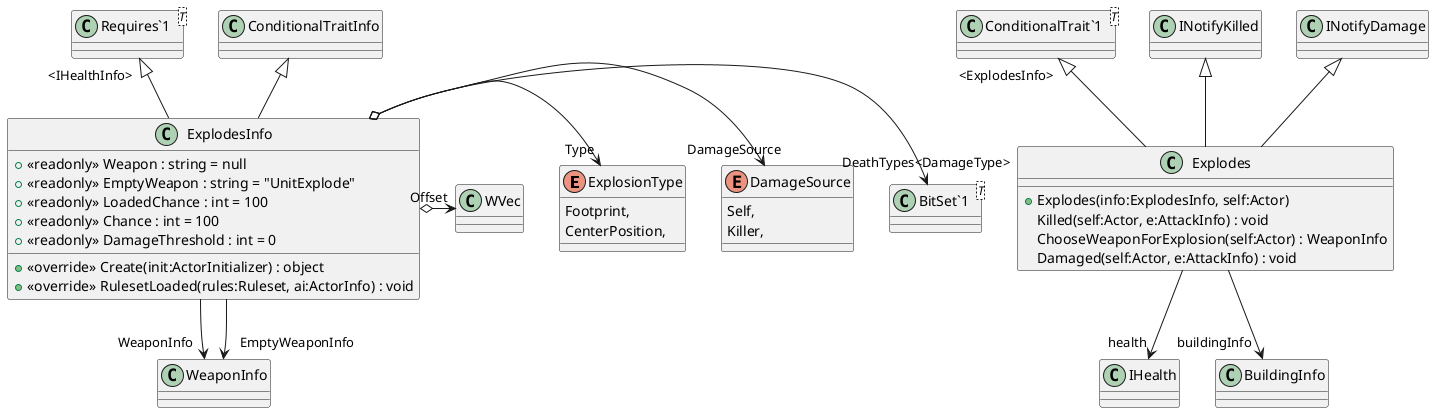 @startuml
enum ExplosionType {
    Footprint,
    CenterPosition,
}
enum DamageSource {
    Self,
    Killer,
}
class ExplodesInfo {
    + <<readonly>> Weapon : string = null
    + <<readonly>> EmptyWeapon : string = "UnitExplode"
    + <<readonly>> LoadedChance : int = 100
    + <<readonly>> Chance : int = 100
    + <<readonly>> DamageThreshold : int = 0
    + <<override>> Create(init:ActorInitializer) : object
    + <<override>> RulesetLoaded(rules:Ruleset, ai:ActorInfo) : void
}
class Explodes {
    + Explodes(info:ExplodesInfo, self:Actor)
    Killed(self:Actor, e:AttackInfo) : void
    ChooseWeaponForExplosion(self:Actor) : WeaponInfo
    Damaged(self:Actor, e:AttackInfo) : void
}
class "Requires`1"<T> {
}
class "BitSet`1"<T> {
}
class "ConditionalTrait`1"<T> {
}
ConditionalTraitInfo <|-- ExplodesInfo
"Requires`1" "<IHealthInfo>" <|-- ExplodesInfo
ExplodesInfo o-> "DeathTypes<DamageType>" "BitSet`1"
ExplodesInfo o-> "DamageSource" DamageSource
ExplodesInfo o-> "Type" ExplosionType
ExplodesInfo o-> "Offset" WVec
ExplodesInfo --> "WeaponInfo" WeaponInfo
ExplodesInfo --> "EmptyWeaponInfo" WeaponInfo
"ConditionalTrait`1" "<ExplodesInfo>" <|-- Explodes
INotifyKilled <|-- Explodes
INotifyDamage <|-- Explodes
Explodes --> "health" IHealth
Explodes --> "buildingInfo" BuildingInfo
@enduml
